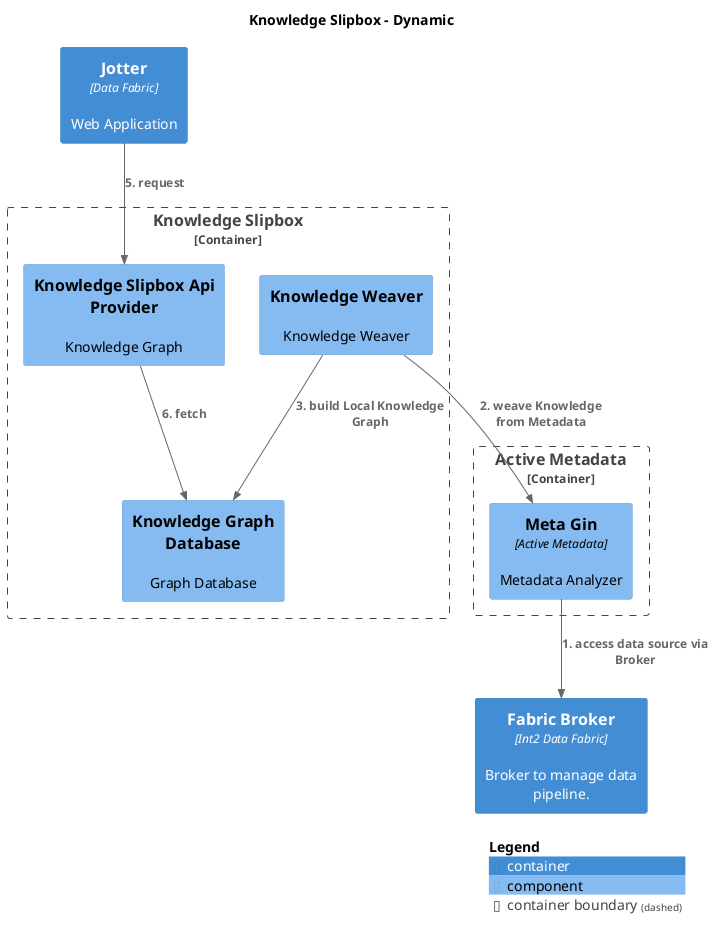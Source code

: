@startuml
set separator none
title Knowledge Slipbox - Dynamic

top to bottom direction

!include <C4/C4>
!include <C4/C4_Context>
!include <C4/C4_Container>
!include <C4/C4_Component>

Container_Boundary("DataFabric.KnowledgeSlipbox_boundary", "Knowledge Slipbox", $tags="") {
  Component(DataFabric.KnowledgeSlipbox.KnowledgeWeaver, "Knowledge Weaver", $techn="", $descr="Knowledge Weaver", $tags="", $link="")
  Component(DataFabric.KnowledgeSlipbox.KnowledgeGraphDatabase, "Knowledge Graph Database", $techn="", $descr="Graph Database", $tags="", $link="")
  Component(DataFabric.KnowledgeSlipbox.KnowledgeSlipboxApiProvider, "Knowledge Slipbox Api Provider", $techn="", $descr="Knowledge Graph", $tags="", $link="")
}

Container_Boundary("DataFabric.ActiveMetadata_boundary", "Active Metadata", $tags="") {
  Component(DataFabric.ActiveMetadata.MetaGin, "Meta Gin", $techn="Active Metadata", $descr="Metadata Analyzer", $tags="", $link="")
}

Container(DataFabric.Jotter, "Jotter", $techn="Data Fabric", $descr="Web Application", $tags="", $link="")
Container(DataFabric.FabricBroker, "Fabric Broker", $techn="Int2 Data Fabric", $descr="Broker to manage data pipeline.", $tags="", $link="")

Rel_D(DataFabric.ActiveMetadata.MetaGin, DataFabric.FabricBroker, "1. access data source via Broker", $techn="", $tags="", $link="")
Rel_D(DataFabric.KnowledgeSlipbox.KnowledgeWeaver, DataFabric.ActiveMetadata.MetaGin, "2. weave Knowledge from Metadata", $techn="", $tags="", $link="")
Rel_D(DataFabric.KnowledgeSlipbox.KnowledgeWeaver, DataFabric.KnowledgeSlipbox.KnowledgeGraphDatabase, "3. build Local Knowledge Graph", $techn="", $tags="", $link="")
Rel_D(DataFabric.Jotter, DataFabric.KnowledgeSlipbox.KnowledgeSlipboxApiProvider, "5. request", $techn="", $tags="", $link="")
Rel_D(DataFabric.KnowledgeSlipbox.KnowledgeSlipboxApiProvider, DataFabric.KnowledgeSlipbox.KnowledgeGraphDatabase, "6. fetch", $techn="", $tags="", $link="")

SHOW_LEGEND(true)
@enduml
